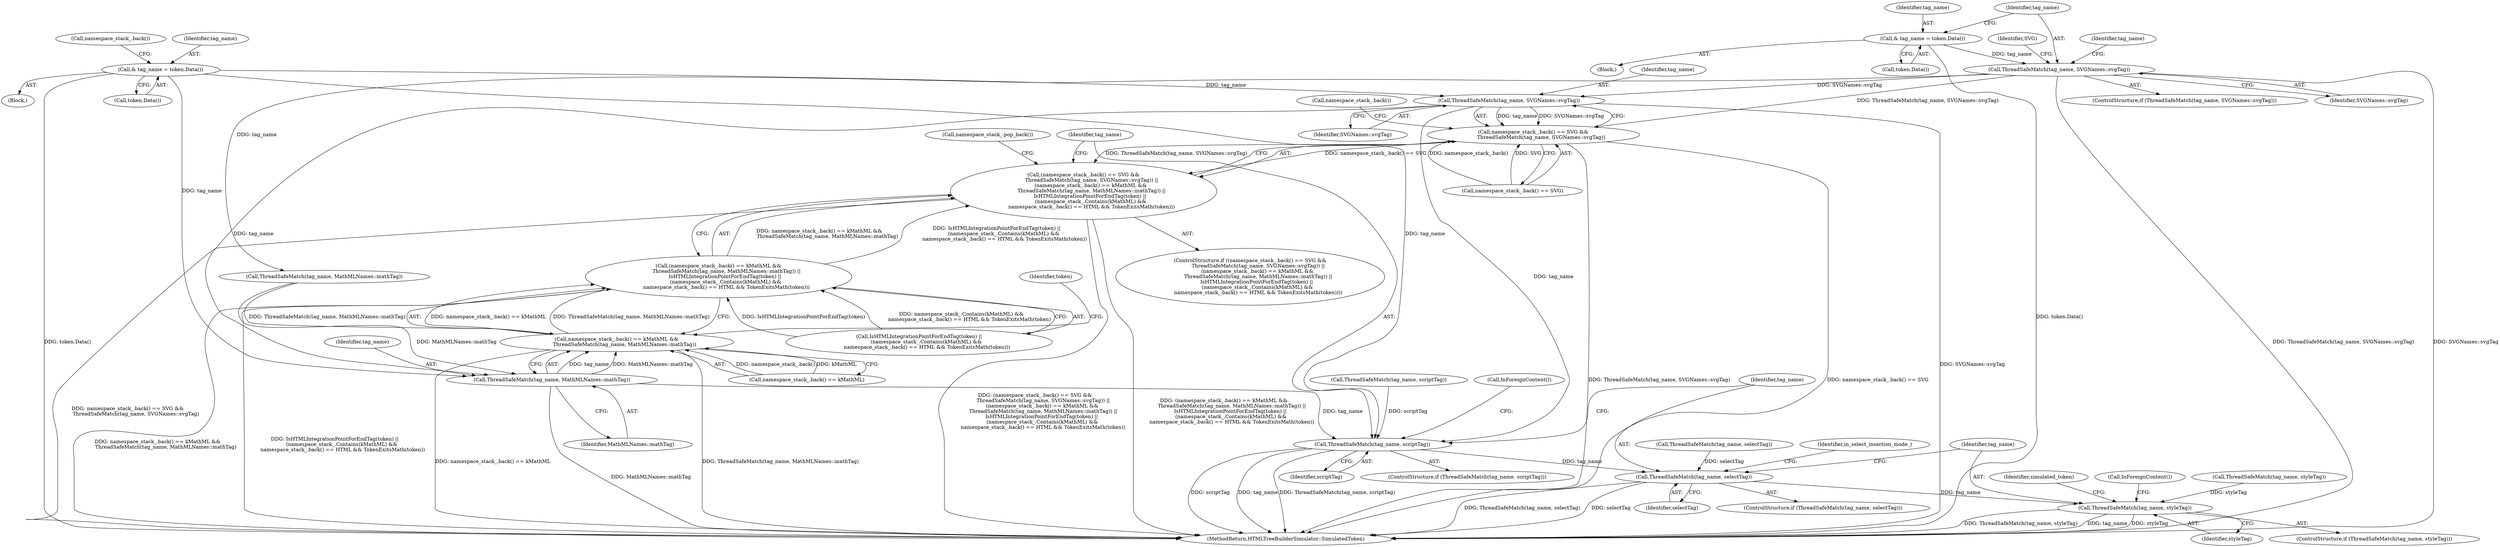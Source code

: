 digraph "0_Chrome_133bc5c262b2555af223263452e9875a95db9eb7@API" {
"1000276" [label="(Call,ThreadSafeMatch(tag_name, SVGNames::svgTag))"];
"1000267" [label="(Call,& tag_name = token.Data())"];
"1000118" [label="(Call,ThreadSafeMatch(tag_name, SVGNames::svgTag))"];
"1000114" [label="(Call,& tag_name = token.Data())"];
"1000272" [label="(Call,namespace_stack_.back() == SVG &&\n          ThreadSafeMatch(tag_name, SVGNames::svgTag))"];
"1000271" [label="(Call,(namespace_stack_.back() == SVG &&\n          ThreadSafeMatch(tag_name, SVGNames::svgTag)) ||\n         (namespace_stack_.back() == kMathML &&\n          ThreadSafeMatch(tag_name, MathMLNames::mathTag)) ||\n        IsHTMLIntegrationPointForEndTag(token) ||\n         (namespace_stack_.Contains(kMathML) &&\n          namespace_stack_.back() == HTML && TokenExitsMath(token)))"];
"1000284" [label="(Call,ThreadSafeMatch(tag_name, MathMLNames::mathTag))"];
"1000280" [label="(Call,namespace_stack_.back() == kMathML &&\n          ThreadSafeMatch(tag_name, MathMLNames::mathTag))"];
"1000279" [label="(Call,(namespace_stack_.back() == kMathML &&\n          ThreadSafeMatch(tag_name, MathMLNames::mathTag)) ||\n        IsHTMLIntegrationPointForEndTag(token) ||\n         (namespace_stack_.Contains(kMathML) &&\n          namespace_stack_.back() == HTML && TokenExitsMath(token)))"];
"1000302" [label="(Call,ThreadSafeMatch(tag_name, scriptTag))"];
"1000315" [label="(Call,ThreadSafeMatch(tag_name, selectTag))"];
"1000323" [label="(Call,ThreadSafeMatch(tag_name, styleTag))"];
"1000281" [label="(Call,namespace_stack_.back() == kMathML)"];
"1000273" [label="(Call,namespace_stack_.back() == SVG)"];
"1000282" [label="(Call,namespace_stack_.back())"];
"1000112" [label="(Block,)"];
"1000269" [label="(Call,token.Data())"];
"1000116" [label="(Call,token.Data())"];
"1000301" [label="(ControlStructure,if (ThreadSafeMatch(tag_name, scriptTag)))"];
"1000323" [label="(Call,ThreadSafeMatch(tag_name, styleTag))"];
"1000303" [label="(Identifier,tag_name)"];
"1000335" [label="(MethodReturn,HTMLTreeBuilderSimulator::SimulatedToken)"];
"1000114" [label="(Call,& tag_name = token.Data())"];
"1000286" [label="(Identifier,MathMLNames::mathTag)"];
"1000124" [label="(Call,ThreadSafeMatch(tag_name, MathMLNames::mathTag))"];
"1000320" [label="(Identifier,in_select_insertion_mode_)"];
"1000125" [label="(Identifier,tag_name)"];
"1000272" [label="(Call,namespace_stack_.back() == SVG &&\n          ThreadSafeMatch(tag_name, SVGNames::svgTag))"];
"1000285" [label="(Identifier,tag_name)"];
"1000316" [label="(Identifier,tag_name)"];
"1000324" [label="(Identifier,tag_name)"];
"1000289" [label="(Identifier,token)"];
"1000315" [label="(Call,ThreadSafeMatch(tag_name, selectTag))"];
"1000327" [label="(Identifier,simulated_token)"];
"1000302" [label="(Call,ThreadSafeMatch(tag_name, scriptTag))"];
"1000322" [label="(ControlStructure,if (ThreadSafeMatch(tag_name, styleTag)))"];
"1000300" [label="(Call,namespace_stack_.pop_back())"];
"1000117" [label="(ControlStructure,if (ThreadSafeMatch(tag_name, SVGNames::svgTag)))"];
"1000274" [label="(Call,namespace_stack_.back())"];
"1000119" [label="(Identifier,tag_name)"];
"1000115" [label="(Identifier,tag_name)"];
"1000270" [label="(ControlStructure,if ((namespace_stack_.back() == SVG &&\n          ThreadSafeMatch(tag_name, SVGNames::svgTag)) ||\n         (namespace_stack_.back() == kMathML &&\n          ThreadSafeMatch(tag_name, MathMLNames::mathTag)) ||\n        IsHTMLIntegrationPointForEndTag(token) ||\n         (namespace_stack_.Contains(kMathML) &&\n          namespace_stack_.back() == HTML && TokenExitsMath(token))))"];
"1000166" [label="(Call,ThreadSafeMatch(tag_name, scriptTag))"];
"1000276" [label="(Call,ThreadSafeMatch(tag_name, SVGNames::svgTag))"];
"1000330" [label="(Call,InForeignContent())"];
"1000118" [label="(Call,ThreadSafeMatch(tag_name, SVGNames::svgTag))"];
"1000202" [label="(Call,ThreadSafeMatch(tag_name, styleTag))"];
"1000287" [label="(Call,IsHTMLIntegrationPointForEndTag(token) ||\n         (namespace_stack_.Contains(kMathML) &&\n          namespace_stack_.back() == HTML && TokenExitsMath(token)))"];
"1000271" [label="(Call,(namespace_stack_.back() == SVG &&\n          ThreadSafeMatch(tag_name, SVGNames::svgTag)) ||\n         (namespace_stack_.back() == kMathML &&\n          ThreadSafeMatch(tag_name, MathMLNames::mathTag)) ||\n        IsHTMLIntegrationPointForEndTag(token) ||\n         (namespace_stack_.Contains(kMathML) &&\n          namespace_stack_.back() == HTML && TokenExitsMath(token)))"];
"1000236" [label="(Call,ThreadSafeMatch(tag_name, selectTag))"];
"1000308" [label="(Call,InForeignContent())"];
"1000278" [label="(Identifier,SVGNames::svgTag)"];
"1000120" [label="(Identifier,SVGNames::svgTag)"];
"1000267" [label="(Call,& tag_name = token.Data())"];
"1000325" [label="(Identifier,styleTag)"];
"1000122" [label="(Identifier,SVG)"];
"1000279" [label="(Call,(namespace_stack_.back() == kMathML &&\n          ThreadSafeMatch(tag_name, MathMLNames::mathTag)) ||\n        IsHTMLIntegrationPointForEndTag(token) ||\n         (namespace_stack_.Contains(kMathML) &&\n          namespace_stack_.back() == HTML && TokenExitsMath(token)))"];
"1000268" [label="(Identifier,tag_name)"];
"1000280" [label="(Call,namespace_stack_.back() == kMathML &&\n          ThreadSafeMatch(tag_name, MathMLNames::mathTag))"];
"1000265" [label="(Block,)"];
"1000317" [label="(Identifier,selectTag)"];
"1000284" [label="(Call,ThreadSafeMatch(tag_name, MathMLNames::mathTag))"];
"1000304" [label="(Identifier,scriptTag)"];
"1000314" [label="(ControlStructure,if (ThreadSafeMatch(tag_name, selectTag)))"];
"1000277" [label="(Identifier,tag_name)"];
"1000276" -> "1000272"  [label="AST: "];
"1000276" -> "1000278"  [label="CFG: "];
"1000277" -> "1000276"  [label="AST: "];
"1000278" -> "1000276"  [label="AST: "];
"1000272" -> "1000276"  [label="CFG: "];
"1000276" -> "1000335"  [label="DDG: SVGNames::svgTag"];
"1000276" -> "1000272"  [label="DDG: tag_name"];
"1000276" -> "1000272"  [label="DDG: SVGNames::svgTag"];
"1000267" -> "1000276"  [label="DDG: tag_name"];
"1000118" -> "1000276"  [label="DDG: SVGNames::svgTag"];
"1000276" -> "1000284"  [label="DDG: tag_name"];
"1000276" -> "1000302"  [label="DDG: tag_name"];
"1000267" -> "1000265"  [label="AST: "];
"1000267" -> "1000269"  [label="CFG: "];
"1000268" -> "1000267"  [label="AST: "];
"1000269" -> "1000267"  [label="AST: "];
"1000274" -> "1000267"  [label="CFG: "];
"1000267" -> "1000335"  [label="DDG: token.Data()"];
"1000267" -> "1000284"  [label="DDG: tag_name"];
"1000267" -> "1000302"  [label="DDG: tag_name"];
"1000118" -> "1000117"  [label="AST: "];
"1000118" -> "1000120"  [label="CFG: "];
"1000119" -> "1000118"  [label="AST: "];
"1000120" -> "1000118"  [label="AST: "];
"1000122" -> "1000118"  [label="CFG: "];
"1000125" -> "1000118"  [label="CFG: "];
"1000118" -> "1000335"  [label="DDG: ThreadSafeMatch(tag_name, SVGNames::svgTag)"];
"1000118" -> "1000335"  [label="DDG: SVGNames::svgTag"];
"1000114" -> "1000118"  [label="DDG: tag_name"];
"1000118" -> "1000124"  [label="DDG: tag_name"];
"1000118" -> "1000272"  [label="DDG: ThreadSafeMatch(tag_name, SVGNames::svgTag)"];
"1000114" -> "1000112"  [label="AST: "];
"1000114" -> "1000116"  [label="CFG: "];
"1000115" -> "1000114"  [label="AST: "];
"1000116" -> "1000114"  [label="AST: "];
"1000119" -> "1000114"  [label="CFG: "];
"1000114" -> "1000335"  [label="DDG: token.Data()"];
"1000272" -> "1000271"  [label="AST: "];
"1000272" -> "1000273"  [label="CFG: "];
"1000273" -> "1000272"  [label="AST: "];
"1000282" -> "1000272"  [label="CFG: "];
"1000271" -> "1000272"  [label="CFG: "];
"1000272" -> "1000335"  [label="DDG: ThreadSafeMatch(tag_name, SVGNames::svgTag)"];
"1000272" -> "1000335"  [label="DDG: namespace_stack_.back() == SVG"];
"1000272" -> "1000271"  [label="DDG: namespace_stack_.back() == SVG"];
"1000272" -> "1000271"  [label="DDG: ThreadSafeMatch(tag_name, SVGNames::svgTag)"];
"1000273" -> "1000272"  [label="DDG: namespace_stack_.back()"];
"1000273" -> "1000272"  [label="DDG: SVG"];
"1000271" -> "1000270"  [label="AST: "];
"1000271" -> "1000279"  [label="CFG: "];
"1000279" -> "1000271"  [label="AST: "];
"1000300" -> "1000271"  [label="CFG: "];
"1000303" -> "1000271"  [label="CFG: "];
"1000271" -> "1000335"  [label="DDG: namespace_stack_.back() == SVG &&\n          ThreadSafeMatch(tag_name, SVGNames::svgTag)"];
"1000271" -> "1000335"  [label="DDG: (namespace_stack_.back() == SVG &&\n          ThreadSafeMatch(tag_name, SVGNames::svgTag)) ||\n         (namespace_stack_.back() == kMathML &&\n          ThreadSafeMatch(tag_name, MathMLNames::mathTag)) ||\n        IsHTMLIntegrationPointForEndTag(token) ||\n         (namespace_stack_.Contains(kMathML) &&\n          namespace_stack_.back() == HTML && TokenExitsMath(token))"];
"1000271" -> "1000335"  [label="DDG: (namespace_stack_.back() == kMathML &&\n          ThreadSafeMatch(tag_name, MathMLNames::mathTag)) ||\n        IsHTMLIntegrationPointForEndTag(token) ||\n         (namespace_stack_.Contains(kMathML) &&\n          namespace_stack_.back() == HTML && TokenExitsMath(token))"];
"1000279" -> "1000271"  [label="DDG: namespace_stack_.back() == kMathML &&\n          ThreadSafeMatch(tag_name, MathMLNames::mathTag)"];
"1000279" -> "1000271"  [label="DDG: IsHTMLIntegrationPointForEndTag(token) ||\n         (namespace_stack_.Contains(kMathML) &&\n          namespace_stack_.back() == HTML && TokenExitsMath(token))"];
"1000284" -> "1000280"  [label="AST: "];
"1000284" -> "1000286"  [label="CFG: "];
"1000285" -> "1000284"  [label="AST: "];
"1000286" -> "1000284"  [label="AST: "];
"1000280" -> "1000284"  [label="CFG: "];
"1000284" -> "1000335"  [label="DDG: MathMLNames::mathTag"];
"1000284" -> "1000280"  [label="DDG: tag_name"];
"1000284" -> "1000280"  [label="DDG: MathMLNames::mathTag"];
"1000124" -> "1000284"  [label="DDG: MathMLNames::mathTag"];
"1000284" -> "1000302"  [label="DDG: tag_name"];
"1000280" -> "1000279"  [label="AST: "];
"1000280" -> "1000281"  [label="CFG: "];
"1000281" -> "1000280"  [label="AST: "];
"1000289" -> "1000280"  [label="CFG: "];
"1000279" -> "1000280"  [label="CFG: "];
"1000280" -> "1000335"  [label="DDG: ThreadSafeMatch(tag_name, MathMLNames::mathTag)"];
"1000280" -> "1000335"  [label="DDG: namespace_stack_.back() == kMathML"];
"1000280" -> "1000279"  [label="DDG: namespace_stack_.back() == kMathML"];
"1000280" -> "1000279"  [label="DDG: ThreadSafeMatch(tag_name, MathMLNames::mathTag)"];
"1000281" -> "1000280"  [label="DDG: namespace_stack_.back()"];
"1000281" -> "1000280"  [label="DDG: kMathML"];
"1000124" -> "1000280"  [label="DDG: ThreadSafeMatch(tag_name, MathMLNames::mathTag)"];
"1000279" -> "1000287"  [label="CFG: "];
"1000287" -> "1000279"  [label="AST: "];
"1000279" -> "1000335"  [label="DDG: namespace_stack_.back() == kMathML &&\n          ThreadSafeMatch(tag_name, MathMLNames::mathTag)"];
"1000279" -> "1000335"  [label="DDG: IsHTMLIntegrationPointForEndTag(token) ||\n         (namespace_stack_.Contains(kMathML) &&\n          namespace_stack_.back() == HTML && TokenExitsMath(token))"];
"1000287" -> "1000279"  [label="DDG: IsHTMLIntegrationPointForEndTag(token)"];
"1000287" -> "1000279"  [label="DDG: namespace_stack_.Contains(kMathML) &&\n          namespace_stack_.back() == HTML && TokenExitsMath(token)"];
"1000302" -> "1000301"  [label="AST: "];
"1000302" -> "1000304"  [label="CFG: "];
"1000303" -> "1000302"  [label="AST: "];
"1000304" -> "1000302"  [label="AST: "];
"1000308" -> "1000302"  [label="CFG: "];
"1000316" -> "1000302"  [label="CFG: "];
"1000302" -> "1000335"  [label="DDG: scriptTag"];
"1000302" -> "1000335"  [label="DDG: tag_name"];
"1000302" -> "1000335"  [label="DDG: ThreadSafeMatch(tag_name, scriptTag)"];
"1000166" -> "1000302"  [label="DDG: scriptTag"];
"1000302" -> "1000315"  [label="DDG: tag_name"];
"1000315" -> "1000314"  [label="AST: "];
"1000315" -> "1000317"  [label="CFG: "];
"1000316" -> "1000315"  [label="AST: "];
"1000317" -> "1000315"  [label="AST: "];
"1000320" -> "1000315"  [label="CFG: "];
"1000324" -> "1000315"  [label="CFG: "];
"1000315" -> "1000335"  [label="DDG: ThreadSafeMatch(tag_name, selectTag)"];
"1000315" -> "1000335"  [label="DDG: selectTag"];
"1000236" -> "1000315"  [label="DDG: selectTag"];
"1000315" -> "1000323"  [label="DDG: tag_name"];
"1000323" -> "1000322"  [label="AST: "];
"1000323" -> "1000325"  [label="CFG: "];
"1000324" -> "1000323"  [label="AST: "];
"1000325" -> "1000323"  [label="AST: "];
"1000327" -> "1000323"  [label="CFG: "];
"1000330" -> "1000323"  [label="CFG: "];
"1000323" -> "1000335"  [label="DDG: tag_name"];
"1000323" -> "1000335"  [label="DDG: styleTag"];
"1000323" -> "1000335"  [label="DDG: ThreadSafeMatch(tag_name, styleTag)"];
"1000202" -> "1000323"  [label="DDG: styleTag"];
}
